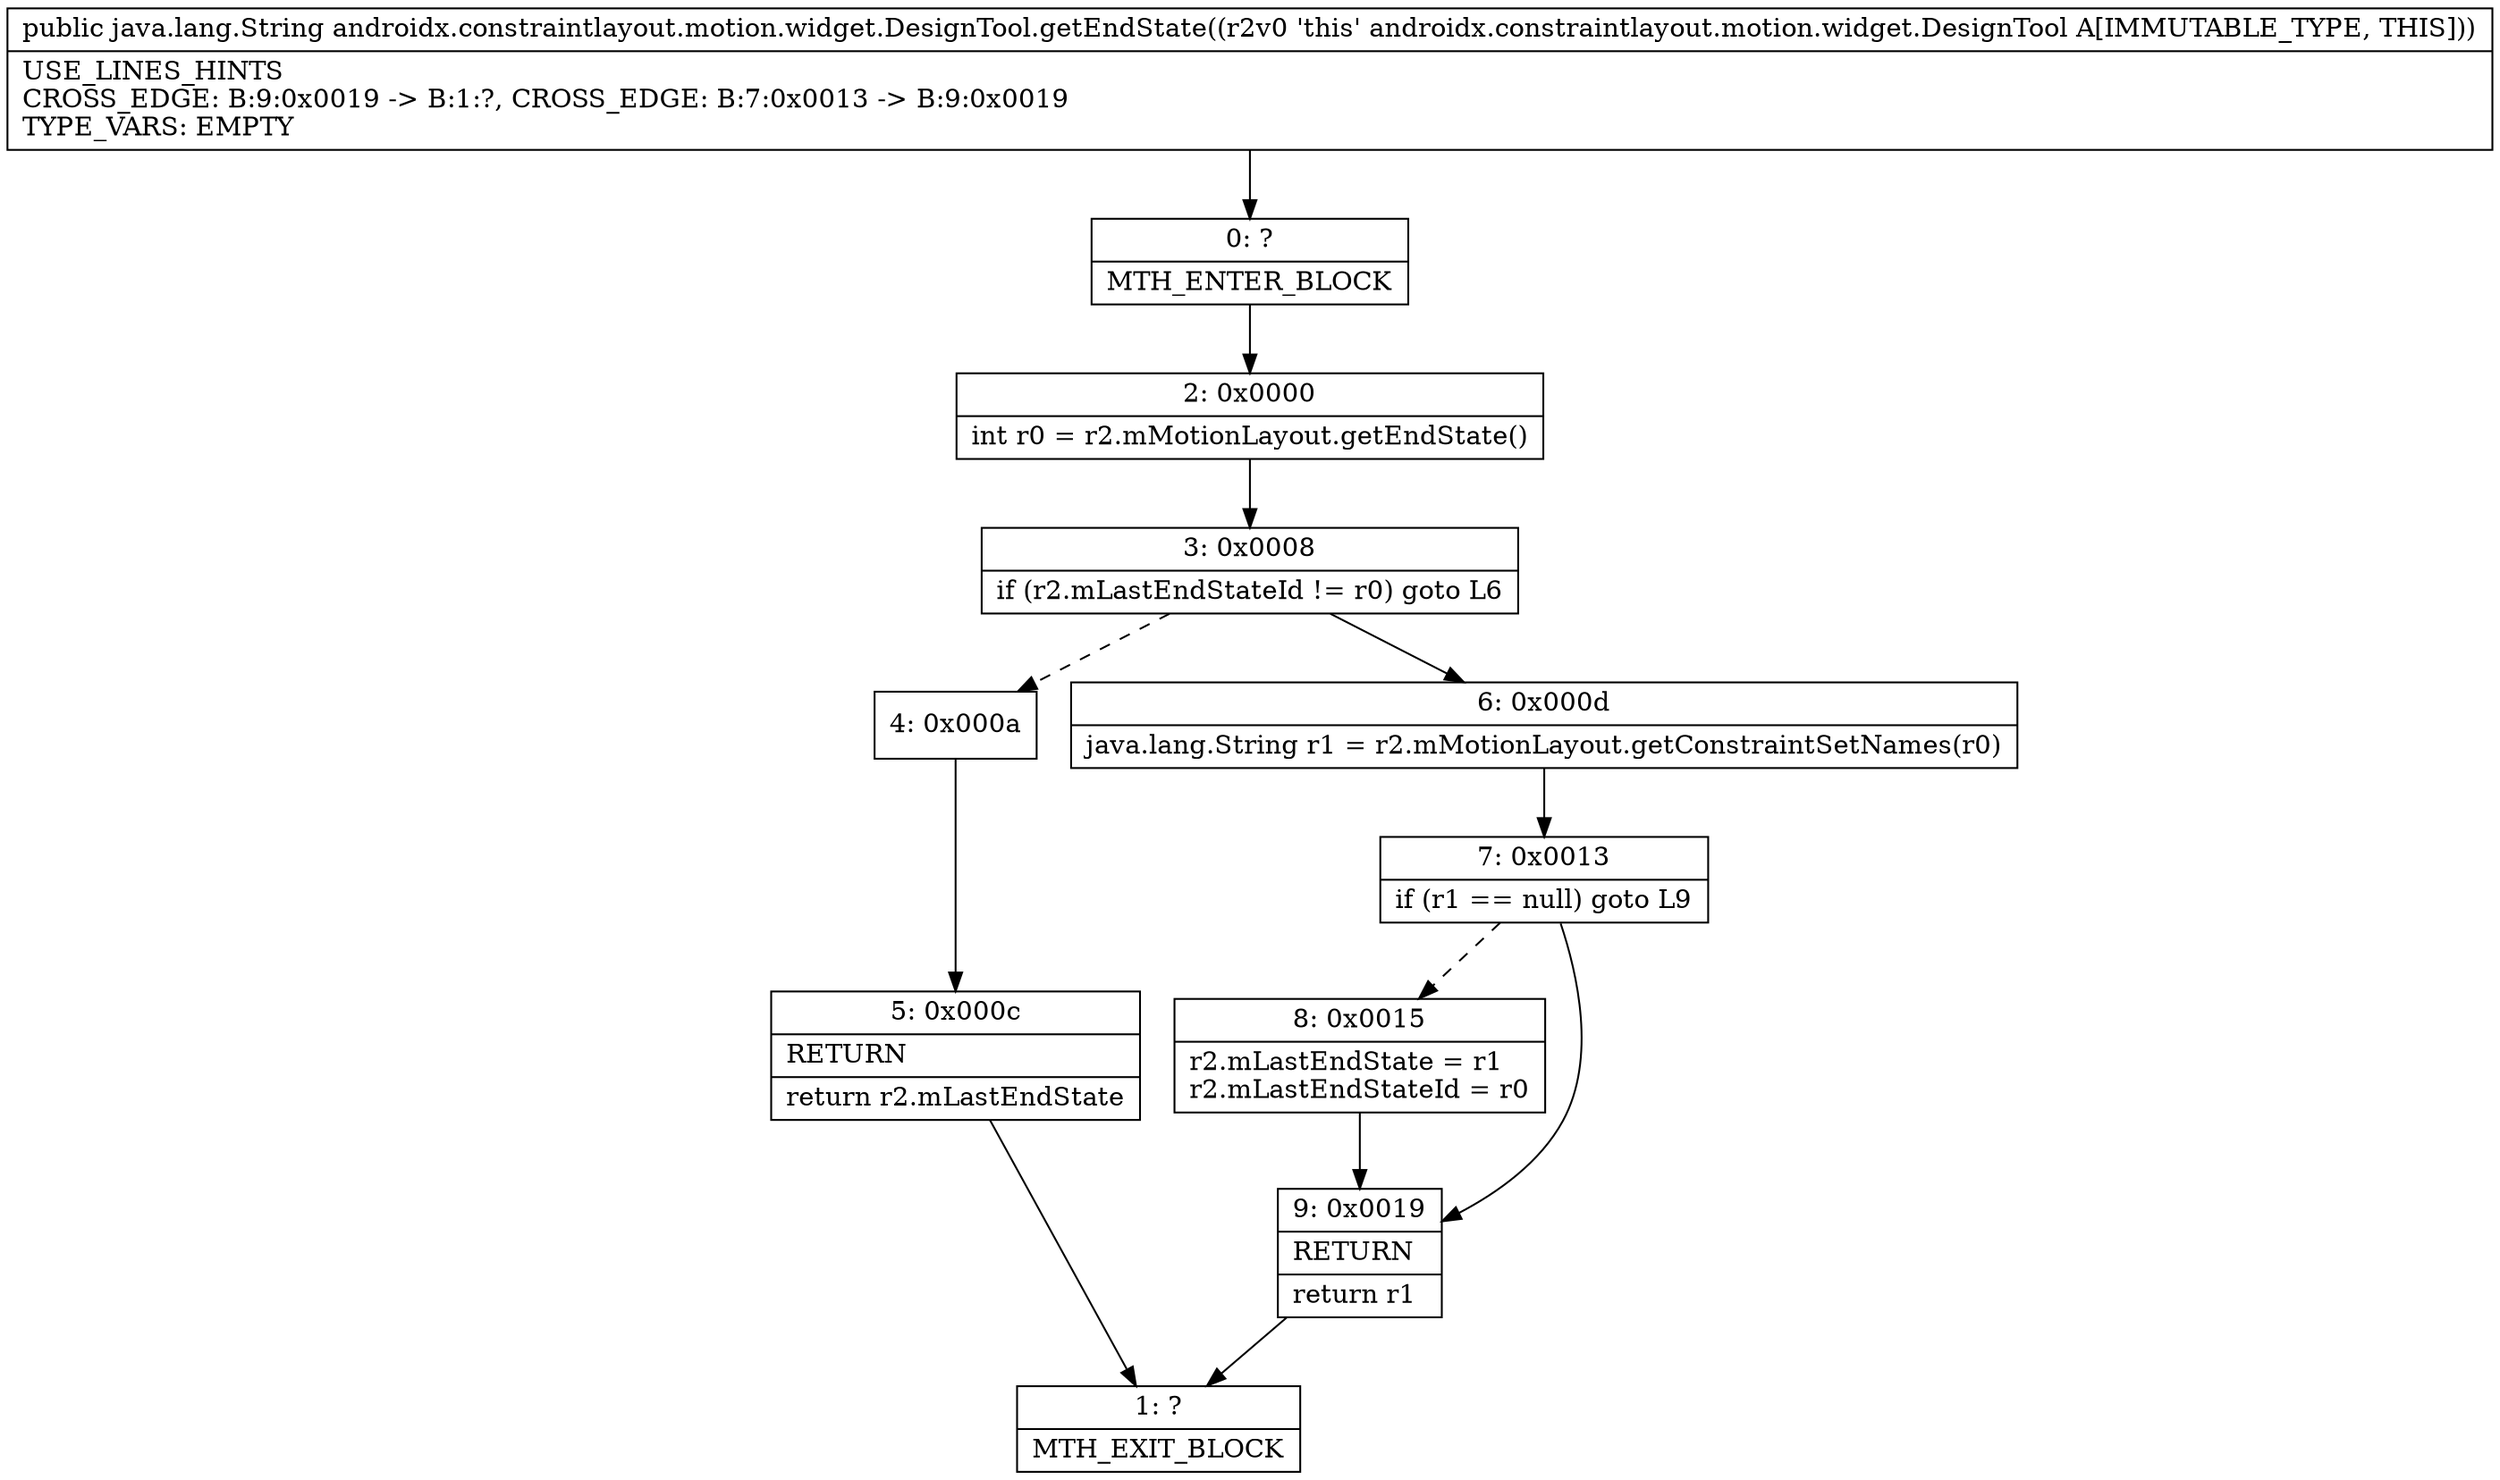 digraph "CFG forandroidx.constraintlayout.motion.widget.DesignTool.getEndState()Ljava\/lang\/String;" {
Node_0 [shape=record,label="{0\:\ ?|MTH_ENTER_BLOCK\l}"];
Node_2 [shape=record,label="{2\:\ 0x0000|int r0 = r2.mMotionLayout.getEndState()\l}"];
Node_3 [shape=record,label="{3\:\ 0x0008|if (r2.mLastEndStateId != r0) goto L6\l}"];
Node_4 [shape=record,label="{4\:\ 0x000a}"];
Node_5 [shape=record,label="{5\:\ 0x000c|RETURN\l|return r2.mLastEndState\l}"];
Node_1 [shape=record,label="{1\:\ ?|MTH_EXIT_BLOCK\l}"];
Node_6 [shape=record,label="{6\:\ 0x000d|java.lang.String r1 = r2.mMotionLayout.getConstraintSetNames(r0)\l}"];
Node_7 [shape=record,label="{7\:\ 0x0013|if (r1 == null) goto L9\l}"];
Node_8 [shape=record,label="{8\:\ 0x0015|r2.mLastEndState = r1\lr2.mLastEndStateId = r0\l}"];
Node_9 [shape=record,label="{9\:\ 0x0019|RETURN\l|return r1\l}"];
MethodNode[shape=record,label="{public java.lang.String androidx.constraintlayout.motion.widget.DesignTool.getEndState((r2v0 'this' androidx.constraintlayout.motion.widget.DesignTool A[IMMUTABLE_TYPE, THIS]))  | USE_LINES_HINTS\lCROSS_EDGE: B:9:0x0019 \-\> B:1:?, CROSS_EDGE: B:7:0x0013 \-\> B:9:0x0019\lTYPE_VARS: EMPTY\l}"];
MethodNode -> Node_0;Node_0 -> Node_2;
Node_2 -> Node_3;
Node_3 -> Node_4[style=dashed];
Node_3 -> Node_6;
Node_4 -> Node_5;
Node_5 -> Node_1;
Node_6 -> Node_7;
Node_7 -> Node_8[style=dashed];
Node_7 -> Node_9;
Node_8 -> Node_9;
Node_9 -> Node_1;
}

